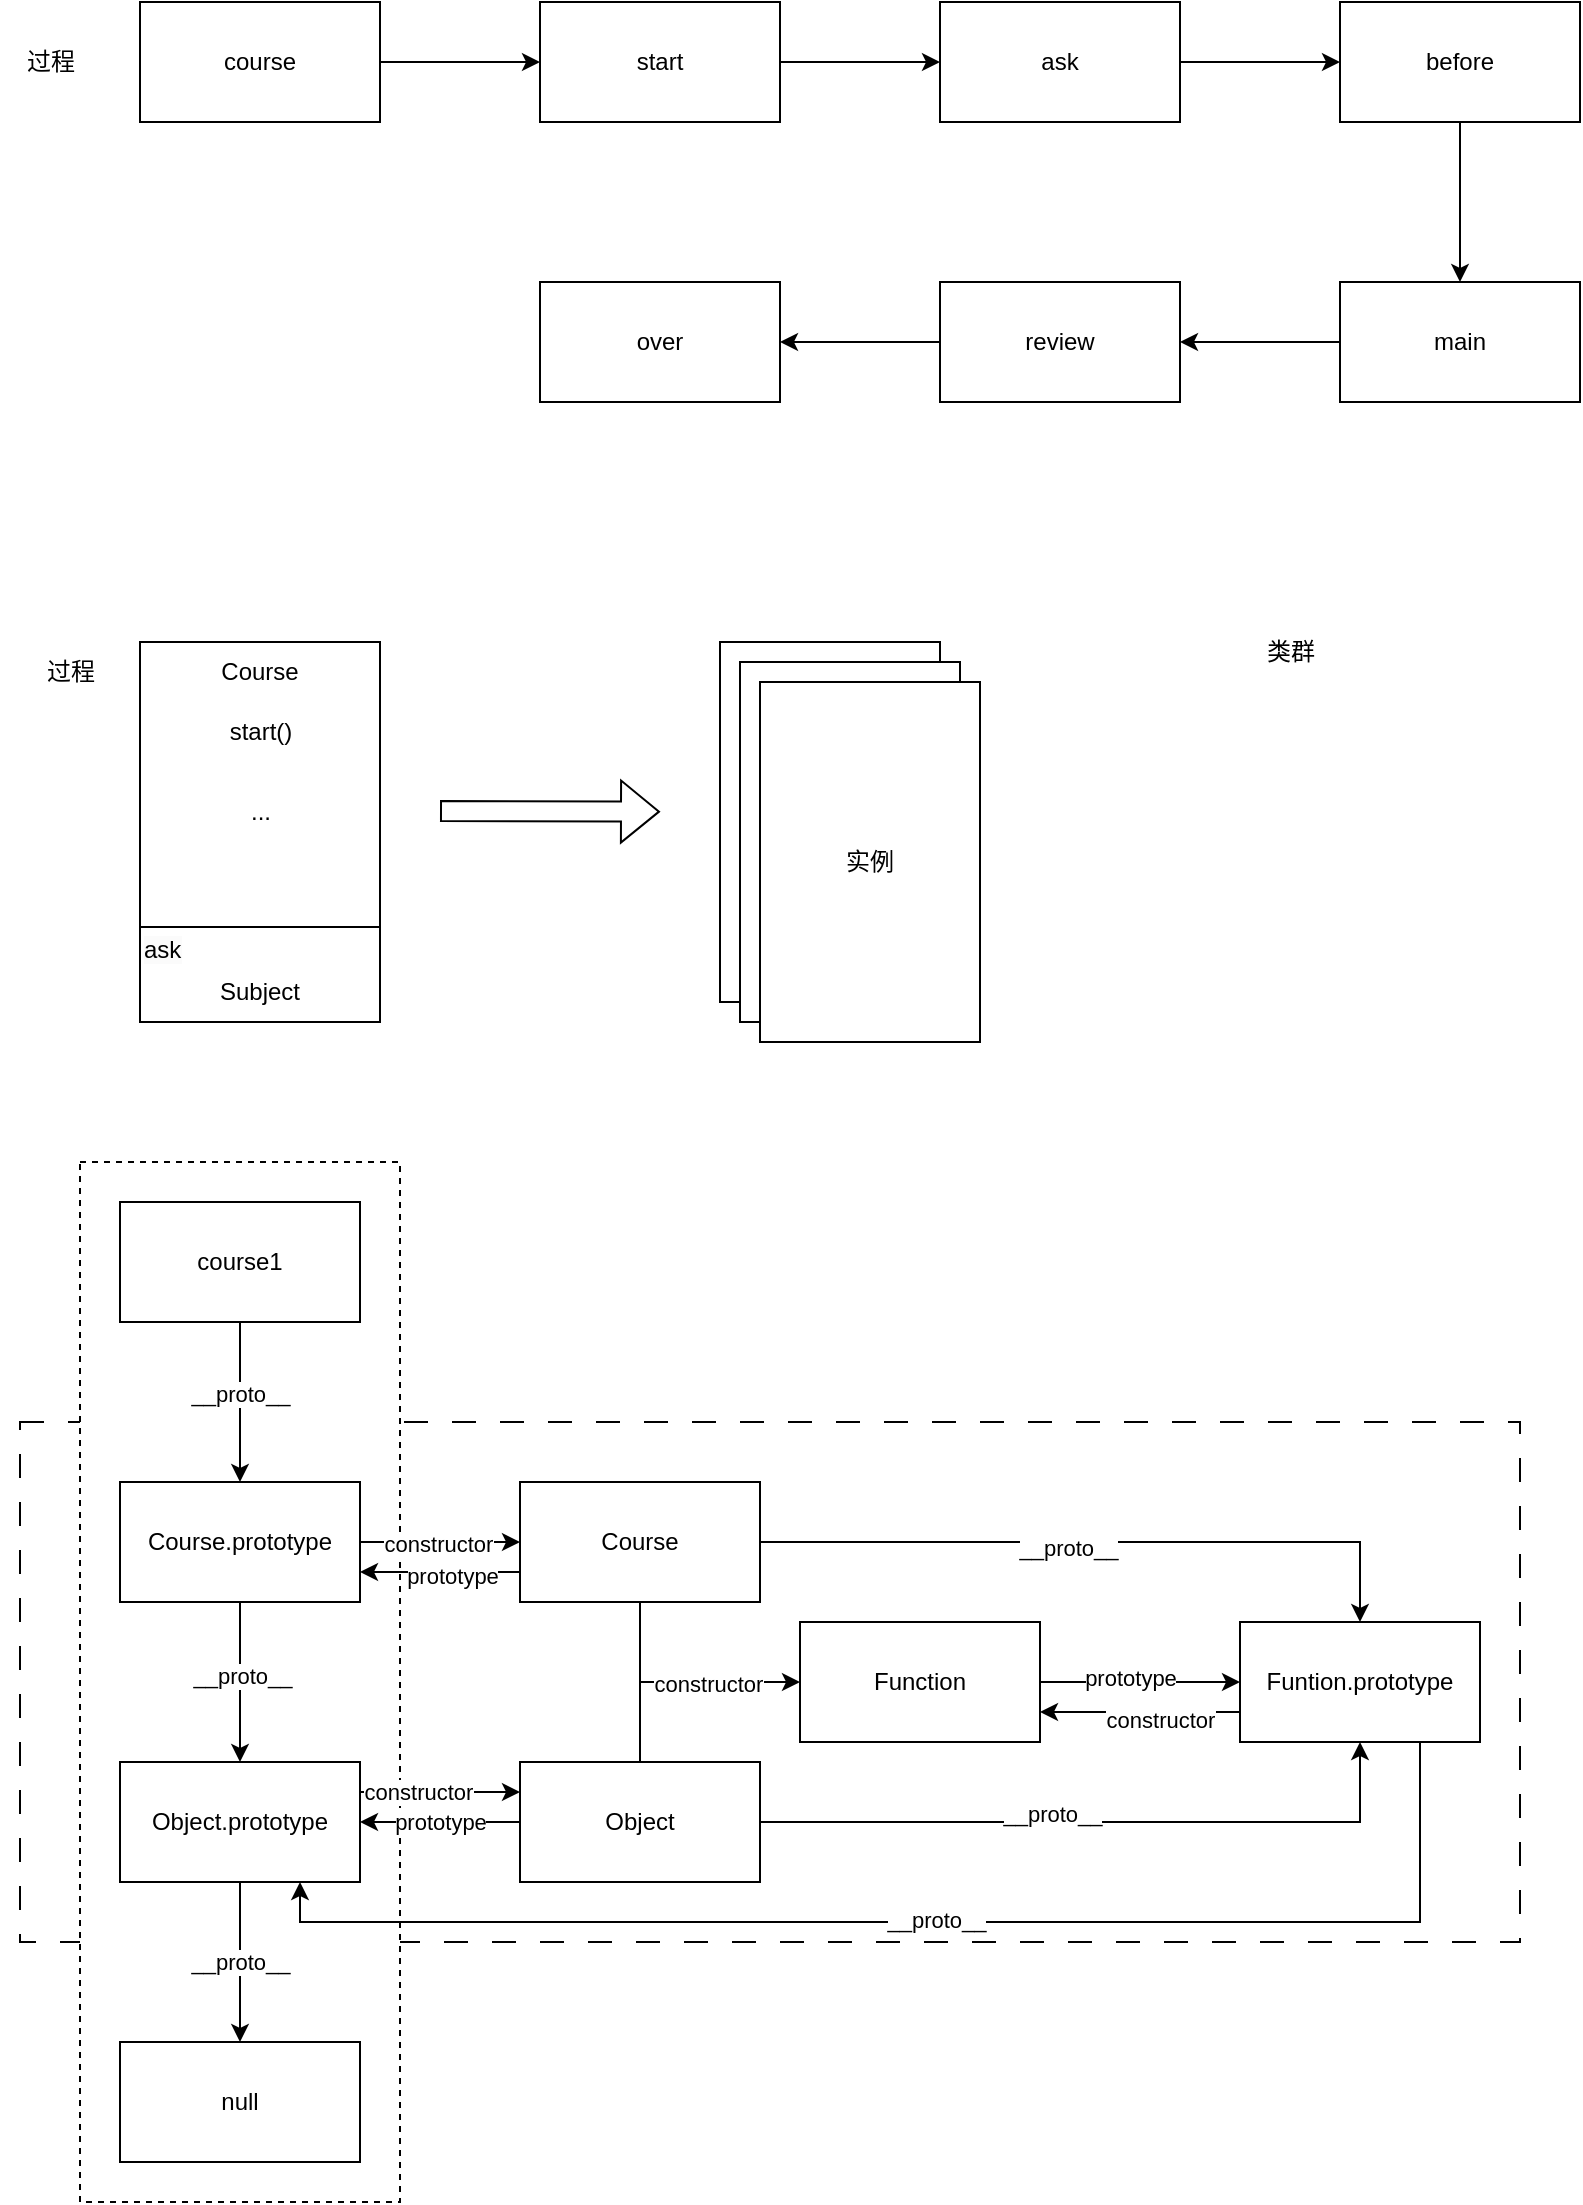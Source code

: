 <mxfile version="24.4.8" type="github">
  <diagram id="OzyOfjKePgK2Kka0ILB-" name="Page-1">
    <mxGraphModel dx="1562" dy="905" grid="1" gridSize="10" guides="1" tooltips="1" connect="1" arrows="1" fold="1" page="1" pageScale="1" pageWidth="827" pageHeight="1169" math="0" shadow="0">
      <root>
        <mxCell id="0" />
        <mxCell id="1" parent="0" />
        <mxCell id="2CvfH3Uz7irQ21DSUV06-66" value="" style="rounded=0;whiteSpace=wrap;html=1;dashed=1;dashPattern=12 12;" parent="1" vertex="1">
          <mxGeometry x="40" y="750" width="750" height="260" as="geometry" />
        </mxCell>
        <mxCell id="2CvfH3Uz7irQ21DSUV06-41" value="" style="rounded=0;whiteSpace=wrap;html=1;dashed=1;" parent="1" vertex="1">
          <mxGeometry x="70" y="620" width="160" height="520" as="geometry" />
        </mxCell>
        <mxCell id="2CvfH3Uz7irQ21DSUV06-4" value="" style="edgeStyle=orthogonalEdgeStyle;rounded=0;orthogonalLoop=1;jettySize=auto;html=1;" parent="1" source="2CvfH3Uz7irQ21DSUV06-1" target="2CvfH3Uz7irQ21DSUV06-3" edge="1">
          <mxGeometry relative="1" as="geometry" />
        </mxCell>
        <mxCell id="2CvfH3Uz7irQ21DSUV06-1" value="course" style="rounded=0;whiteSpace=wrap;html=1;" parent="1" vertex="1">
          <mxGeometry x="100" y="40" width="120" height="60" as="geometry" />
        </mxCell>
        <mxCell id="2CvfH3Uz7irQ21DSUV06-2" value="过程" style="text;html=1;align=center;verticalAlign=middle;resizable=0;points=[];autosize=1;strokeColor=none;fillColor=none;" parent="1" vertex="1">
          <mxGeometry x="30" y="55" width="50" height="30" as="geometry" />
        </mxCell>
        <mxCell id="2CvfH3Uz7irQ21DSUV06-6" value="" style="edgeStyle=orthogonalEdgeStyle;rounded=0;orthogonalLoop=1;jettySize=auto;html=1;" parent="1" source="2CvfH3Uz7irQ21DSUV06-3" target="2CvfH3Uz7irQ21DSUV06-5" edge="1">
          <mxGeometry relative="1" as="geometry" />
        </mxCell>
        <mxCell id="2CvfH3Uz7irQ21DSUV06-3" value="start" style="rounded=0;whiteSpace=wrap;html=1;" parent="1" vertex="1">
          <mxGeometry x="300" y="40" width="120" height="60" as="geometry" />
        </mxCell>
        <mxCell id="2CvfH3Uz7irQ21DSUV06-8" value="" style="edgeStyle=orthogonalEdgeStyle;rounded=0;orthogonalLoop=1;jettySize=auto;html=1;" parent="1" source="2CvfH3Uz7irQ21DSUV06-5" target="2CvfH3Uz7irQ21DSUV06-7" edge="1">
          <mxGeometry relative="1" as="geometry" />
        </mxCell>
        <mxCell id="2CvfH3Uz7irQ21DSUV06-5" value="ask" style="rounded=0;whiteSpace=wrap;html=1;" parent="1" vertex="1">
          <mxGeometry x="500" y="40" width="120" height="60" as="geometry" />
        </mxCell>
        <mxCell id="2CvfH3Uz7irQ21DSUV06-10" value="" style="edgeStyle=orthogonalEdgeStyle;rounded=0;orthogonalLoop=1;jettySize=auto;html=1;" parent="1" source="2CvfH3Uz7irQ21DSUV06-7" target="2CvfH3Uz7irQ21DSUV06-9" edge="1">
          <mxGeometry relative="1" as="geometry" />
        </mxCell>
        <mxCell id="2CvfH3Uz7irQ21DSUV06-7" value="before" style="rounded=0;whiteSpace=wrap;html=1;" parent="1" vertex="1">
          <mxGeometry x="700" y="40" width="120" height="60" as="geometry" />
        </mxCell>
        <mxCell id="2CvfH3Uz7irQ21DSUV06-12" value="" style="edgeStyle=orthogonalEdgeStyle;rounded=0;orthogonalLoop=1;jettySize=auto;html=1;" parent="1" source="2CvfH3Uz7irQ21DSUV06-9" target="2CvfH3Uz7irQ21DSUV06-11" edge="1">
          <mxGeometry relative="1" as="geometry" />
        </mxCell>
        <mxCell id="2CvfH3Uz7irQ21DSUV06-9" value="main" style="rounded=0;whiteSpace=wrap;html=1;" parent="1" vertex="1">
          <mxGeometry x="700" y="180" width="120" height="60" as="geometry" />
        </mxCell>
        <mxCell id="2CvfH3Uz7irQ21DSUV06-14" value="" style="edgeStyle=orthogonalEdgeStyle;rounded=0;orthogonalLoop=1;jettySize=auto;html=1;" parent="1" source="2CvfH3Uz7irQ21DSUV06-11" target="2CvfH3Uz7irQ21DSUV06-13" edge="1">
          <mxGeometry relative="1" as="geometry" />
        </mxCell>
        <mxCell id="2CvfH3Uz7irQ21DSUV06-11" value="review" style="rounded=0;whiteSpace=wrap;html=1;" parent="1" vertex="1">
          <mxGeometry x="500" y="180" width="120" height="60" as="geometry" />
        </mxCell>
        <mxCell id="2CvfH3Uz7irQ21DSUV06-13" value="over" style="rounded=0;whiteSpace=wrap;html=1;" parent="1" vertex="1">
          <mxGeometry x="300" y="180" width="120" height="60" as="geometry" />
        </mxCell>
        <mxCell id="2CvfH3Uz7irQ21DSUV06-15" value="过程" style="text;html=1;align=center;verticalAlign=middle;resizable=0;points=[];autosize=1;strokeColor=none;fillColor=none;" parent="1" vertex="1">
          <mxGeometry x="40" y="360" width="50" height="30" as="geometry" />
        </mxCell>
        <mxCell id="2CvfH3Uz7irQ21DSUV06-16" value="" style="rounded=0;whiteSpace=wrap;html=1;" parent="1" vertex="1">
          <mxGeometry x="100" y="360" width="120" height="190" as="geometry" />
        </mxCell>
        <mxCell id="2CvfH3Uz7irQ21DSUV06-17" value="Subject" style="text;html=1;align=center;verticalAlign=middle;whiteSpace=wrap;rounded=0;" parent="1" vertex="1">
          <mxGeometry x="130" y="520" width="60" height="30" as="geometry" />
        </mxCell>
        <mxCell id="2CvfH3Uz7irQ21DSUV06-18" value="Course" style="text;html=1;align=center;verticalAlign=middle;whiteSpace=wrap;rounded=0;" parent="1" vertex="1">
          <mxGeometry x="130" y="360" width="60" height="30" as="geometry" />
        </mxCell>
        <mxCell id="2CvfH3Uz7irQ21DSUV06-19" value="start()" style="text;html=1;align=center;verticalAlign=middle;resizable=0;points=[];autosize=1;strokeColor=none;fillColor=none;" parent="1" vertex="1">
          <mxGeometry x="135" y="390" width="50" height="30" as="geometry" />
        </mxCell>
        <mxCell id="2CvfH3Uz7irQ21DSUV06-20" value="&lt;span style=&quot;color: rgb(0, 0, 0); font-family: Helvetica; font-size: 12px; font-style: normal; font-variant-ligatures: normal; font-variant-caps: normal; font-weight: 400; letter-spacing: normal; orphans: 2; text-align: center; text-indent: 0px; text-transform: none; widows: 2; word-spacing: 0px; -webkit-text-stroke-width: 0px; white-space: normal; background-color: rgb(251, 251, 251); text-decoration-thickness: initial; text-decoration-style: initial; text-decoration-color: initial; display: inline !important; float: none;&quot;&gt;ask&lt;/span&gt;" style="text;whiteSpace=wrap;html=1;" parent="1" vertex="1">
          <mxGeometry x="100" y="500" width="20" height="20" as="geometry" />
        </mxCell>
        <mxCell id="2CvfH3Uz7irQ21DSUV06-21" value="" style="endArrow=none;html=1;rounded=0;exitX=0;exitY=0.75;exitDx=0;exitDy=0;entryX=1;entryY=0.75;entryDx=0;entryDy=0;" parent="1" source="2CvfH3Uz7irQ21DSUV06-16" target="2CvfH3Uz7irQ21DSUV06-16" edge="1">
          <mxGeometry width="50" height="50" relative="1" as="geometry">
            <mxPoint x="380" y="320" as="sourcePoint" />
            <mxPoint x="430" y="270" as="targetPoint" />
          </mxGeometry>
        </mxCell>
        <mxCell id="2CvfH3Uz7irQ21DSUV06-23" value="..." style="text;html=1;align=center;verticalAlign=middle;resizable=0;points=[];autosize=1;strokeColor=none;fillColor=none;" parent="1" vertex="1">
          <mxGeometry x="145" y="430" width="30" height="30" as="geometry" />
        </mxCell>
        <mxCell id="2CvfH3Uz7irQ21DSUV06-24" value="" style="shape=flexArrow;endArrow=classic;html=1;rounded=0;" parent="1" edge="1">
          <mxGeometry width="50" height="50" relative="1" as="geometry">
            <mxPoint x="250" y="444.5" as="sourcePoint" />
            <mxPoint x="360" y="444.824" as="targetPoint" />
          </mxGeometry>
        </mxCell>
        <mxCell id="2CvfH3Uz7irQ21DSUV06-26" value="" style="rounded=0;whiteSpace=wrap;html=1;" parent="1" vertex="1">
          <mxGeometry x="390" y="360" width="110" height="180" as="geometry" />
        </mxCell>
        <mxCell id="2CvfH3Uz7irQ21DSUV06-27" value="" style="rounded=0;whiteSpace=wrap;html=1;" parent="1" vertex="1">
          <mxGeometry x="400" y="370" width="110" height="180" as="geometry" />
        </mxCell>
        <mxCell id="2CvfH3Uz7irQ21DSUV06-28" value="实例" style="rounded=0;whiteSpace=wrap;html=1;" parent="1" vertex="1">
          <mxGeometry x="410" y="380" width="110" height="180" as="geometry" />
        </mxCell>
        <mxCell id="2CvfH3Uz7irQ21DSUV06-29" value="类群" style="text;html=1;align=center;verticalAlign=middle;resizable=0;points=[];autosize=1;strokeColor=none;fillColor=none;" parent="1" vertex="1">
          <mxGeometry x="650" y="350" width="50" height="30" as="geometry" />
        </mxCell>
        <mxCell id="2CvfH3Uz7irQ21DSUV06-32" value="" style="edgeStyle=orthogonalEdgeStyle;rounded=0;orthogonalLoop=1;jettySize=auto;html=1;" parent="1" source="2CvfH3Uz7irQ21DSUV06-30" target="2CvfH3Uz7irQ21DSUV06-31" edge="1">
          <mxGeometry relative="1" as="geometry" />
        </mxCell>
        <mxCell id="2CvfH3Uz7irQ21DSUV06-33" value="__proto__" style="edgeLabel;html=1;align=center;verticalAlign=middle;resizable=0;points=[];" parent="2CvfH3Uz7irQ21DSUV06-32" vertex="1" connectable="0">
          <mxGeometry x="-0.095" relative="1" as="geometry">
            <mxPoint as="offset" />
          </mxGeometry>
        </mxCell>
        <mxCell id="2CvfH3Uz7irQ21DSUV06-30" value="course1" style="rounded=0;whiteSpace=wrap;html=1;" parent="1" vertex="1">
          <mxGeometry x="90" y="640" width="120" height="60" as="geometry" />
        </mxCell>
        <mxCell id="2CvfH3Uz7irQ21DSUV06-36" value="" style="edgeStyle=orthogonalEdgeStyle;rounded=0;orthogonalLoop=1;jettySize=auto;html=1;" parent="1" source="2CvfH3Uz7irQ21DSUV06-31" target="2CvfH3Uz7irQ21DSUV06-35" edge="1">
          <mxGeometry relative="1" as="geometry" />
        </mxCell>
        <mxCell id="2CvfH3Uz7irQ21DSUV06-37" value="__proto__" style="edgeLabel;html=1;align=center;verticalAlign=middle;resizable=0;points=[];" parent="2CvfH3Uz7irQ21DSUV06-36" vertex="1" connectable="0">
          <mxGeometry x="-0.07" y="1" relative="1" as="geometry">
            <mxPoint as="offset" />
          </mxGeometry>
        </mxCell>
        <mxCell id="2CvfH3Uz7irQ21DSUV06-43" value="" style="edgeStyle=orthogonalEdgeStyle;rounded=0;orthogonalLoop=1;jettySize=auto;html=1;" parent="1" source="2CvfH3Uz7irQ21DSUV06-31" target="2CvfH3Uz7irQ21DSUV06-42" edge="1">
          <mxGeometry relative="1" as="geometry" />
        </mxCell>
        <mxCell id="2CvfH3Uz7irQ21DSUV06-46" value="constructor" style="edgeLabel;html=1;align=center;verticalAlign=middle;resizable=0;points=[];" parent="2CvfH3Uz7irQ21DSUV06-43" vertex="1" connectable="0">
          <mxGeometry x="-0.03" y="-1" relative="1" as="geometry">
            <mxPoint as="offset" />
          </mxGeometry>
        </mxCell>
        <mxCell id="2CvfH3Uz7irQ21DSUV06-31" value="Course.prototype" style="rounded=0;whiteSpace=wrap;html=1;" parent="1" vertex="1">
          <mxGeometry x="90" y="780" width="120" height="60" as="geometry" />
        </mxCell>
        <mxCell id="2CvfH3Uz7irQ21DSUV06-39" value="" style="edgeStyle=orthogonalEdgeStyle;rounded=0;orthogonalLoop=1;jettySize=auto;html=1;" parent="1" source="2CvfH3Uz7irQ21DSUV06-35" target="2CvfH3Uz7irQ21DSUV06-38" edge="1">
          <mxGeometry relative="1" as="geometry" />
        </mxCell>
        <mxCell id="2CvfH3Uz7irQ21DSUV06-40" value="__proto__" style="edgeLabel;html=1;align=center;verticalAlign=middle;resizable=0;points=[];" parent="2CvfH3Uz7irQ21DSUV06-39" vertex="1" connectable="0">
          <mxGeometry relative="1" as="geometry">
            <mxPoint as="offset" />
          </mxGeometry>
        </mxCell>
        <mxCell id="2CvfH3Uz7irQ21DSUV06-35" value="Object.prototype" style="rounded=0;whiteSpace=wrap;html=1;" parent="1" vertex="1">
          <mxGeometry x="90" y="920" width="120" height="60" as="geometry" />
        </mxCell>
        <mxCell id="2CvfH3Uz7irQ21DSUV06-38" value="null" style="rounded=0;whiteSpace=wrap;html=1;" parent="1" vertex="1">
          <mxGeometry x="90" y="1060" width="120" height="60" as="geometry" />
        </mxCell>
        <mxCell id="2CvfH3Uz7irQ21DSUV06-48" value="" style="edgeStyle=orthogonalEdgeStyle;rounded=0;orthogonalLoop=1;jettySize=auto;html=1;" parent="1" source="2CvfH3Uz7irQ21DSUV06-42" target="2CvfH3Uz7irQ21DSUV06-47" edge="1">
          <mxGeometry relative="1" as="geometry" />
        </mxCell>
        <mxCell id="2CvfH3Uz7irQ21DSUV06-49" value="__proto__" style="edgeLabel;html=1;align=center;verticalAlign=middle;resizable=0;points=[];" parent="2CvfH3Uz7irQ21DSUV06-48" vertex="1" connectable="0">
          <mxGeometry x="-0.094" y="-3" relative="1" as="geometry">
            <mxPoint as="offset" />
          </mxGeometry>
        </mxCell>
        <mxCell id="2CvfH3Uz7irQ21DSUV06-42" value="Course" style="rounded=0;whiteSpace=wrap;html=1;" parent="1" vertex="1">
          <mxGeometry x="290" y="780" width="120" height="60" as="geometry" />
        </mxCell>
        <mxCell id="2CvfH3Uz7irQ21DSUV06-44" value="" style="endArrow=classic;html=1;rounded=0;exitX=0;exitY=0.75;exitDx=0;exitDy=0;entryX=1;entryY=0.75;entryDx=0;entryDy=0;" parent="1" source="2CvfH3Uz7irQ21DSUV06-42" target="2CvfH3Uz7irQ21DSUV06-31" edge="1">
          <mxGeometry width="50" height="50" relative="1" as="geometry">
            <mxPoint x="380" y="900" as="sourcePoint" />
            <mxPoint x="430" y="850" as="targetPoint" />
          </mxGeometry>
        </mxCell>
        <mxCell id="2CvfH3Uz7irQ21DSUV06-45" value="prototype" style="edgeLabel;html=1;align=center;verticalAlign=middle;resizable=0;points=[];" parent="2CvfH3Uz7irQ21DSUV06-44" vertex="1" connectable="0">
          <mxGeometry x="-0.145" y="2" relative="1" as="geometry">
            <mxPoint as="offset" />
          </mxGeometry>
        </mxCell>
        <mxCell id="2CvfH3Uz7irQ21DSUV06-47" value="Funtion.prototype" style="rounded=0;whiteSpace=wrap;html=1;" parent="1" vertex="1">
          <mxGeometry x="650" y="850" width="120" height="60" as="geometry" />
        </mxCell>
        <mxCell id="2CvfH3Uz7irQ21DSUV06-51" value="" style="edgeStyle=orthogonalEdgeStyle;rounded=0;orthogonalLoop=1;jettySize=auto;html=1;" parent="1" source="2CvfH3Uz7irQ21DSUV06-50" target="2CvfH3Uz7irQ21DSUV06-47" edge="1">
          <mxGeometry relative="1" as="geometry" />
        </mxCell>
        <mxCell id="2CvfH3Uz7irQ21DSUV06-52" value="prototype" style="edgeLabel;html=1;align=center;verticalAlign=middle;resizable=0;points=[];" parent="2CvfH3Uz7irQ21DSUV06-51" vertex="1" connectable="0">
          <mxGeometry x="-0.107" y="2" relative="1" as="geometry">
            <mxPoint as="offset" />
          </mxGeometry>
        </mxCell>
        <mxCell id="2CvfH3Uz7irQ21DSUV06-50" value="Function" style="rounded=0;whiteSpace=wrap;html=1;" parent="1" vertex="1">
          <mxGeometry x="430" y="850" width="120" height="60" as="geometry" />
        </mxCell>
        <mxCell id="2CvfH3Uz7irQ21DSUV06-53" value="" style="endArrow=classic;html=1;rounded=0;exitX=0;exitY=0.75;exitDx=0;exitDy=0;entryX=1;entryY=0.75;entryDx=0;entryDy=0;" parent="1" source="2CvfH3Uz7irQ21DSUV06-47" target="2CvfH3Uz7irQ21DSUV06-50" edge="1">
          <mxGeometry width="50" height="50" relative="1" as="geometry">
            <mxPoint x="380" y="880" as="sourcePoint" />
            <mxPoint x="430" y="830" as="targetPoint" />
          </mxGeometry>
        </mxCell>
        <mxCell id="2CvfH3Uz7irQ21DSUV06-54" value="constructor" style="edgeLabel;html=1;align=center;verticalAlign=middle;resizable=0;points=[];" parent="2CvfH3Uz7irQ21DSUV06-53" vertex="1" connectable="0">
          <mxGeometry x="-0.193" y="4" relative="1" as="geometry">
            <mxPoint as="offset" />
          </mxGeometry>
        </mxCell>
        <mxCell id="2CvfH3Uz7irQ21DSUV06-65" value="prototype" style="edgeStyle=orthogonalEdgeStyle;rounded=0;orthogonalLoop=1;jettySize=auto;html=1;" parent="1" source="2CvfH3Uz7irQ21DSUV06-56" target="2CvfH3Uz7irQ21DSUV06-35" edge="1">
          <mxGeometry relative="1" as="geometry" />
        </mxCell>
        <mxCell id="2CvfH3Uz7irQ21DSUV06-56" value="Object" style="rounded=0;whiteSpace=wrap;html=1;" parent="1" vertex="1">
          <mxGeometry x="290" y="920" width="120" height="60" as="geometry" />
        </mxCell>
        <mxCell id="2CvfH3Uz7irQ21DSUV06-57" value="" style="endArrow=classic;html=1;rounded=0;exitX=1;exitY=0.5;exitDx=0;exitDy=0;entryX=0.5;entryY=1;entryDx=0;entryDy=0;" parent="1" source="2CvfH3Uz7irQ21DSUV06-56" target="2CvfH3Uz7irQ21DSUV06-47" edge="1">
          <mxGeometry width="50" height="50" relative="1" as="geometry">
            <mxPoint x="380" y="900" as="sourcePoint" />
            <mxPoint x="430" y="850" as="targetPoint" />
            <Array as="points">
              <mxPoint x="710" y="950" />
            </Array>
          </mxGeometry>
        </mxCell>
        <mxCell id="2CvfH3Uz7irQ21DSUV06-58" value="__proto__" style="edgeLabel;html=1;align=center;verticalAlign=middle;resizable=0;points=[];" parent="2CvfH3Uz7irQ21DSUV06-57" vertex="1" connectable="0">
          <mxGeometry x="-0.143" y="4" relative="1" as="geometry">
            <mxPoint as="offset" />
          </mxGeometry>
        </mxCell>
        <mxCell id="2CvfH3Uz7irQ21DSUV06-59" value="" style="endArrow=none;html=1;rounded=0;entryX=0.5;entryY=1;entryDx=0;entryDy=0;exitX=0.5;exitY=0;exitDx=0;exitDy=0;" parent="1" source="2CvfH3Uz7irQ21DSUV06-56" target="2CvfH3Uz7irQ21DSUV06-42" edge="1">
          <mxGeometry width="50" height="50" relative="1" as="geometry">
            <mxPoint x="380" y="900" as="sourcePoint" />
            <mxPoint x="430" y="850" as="targetPoint" />
          </mxGeometry>
        </mxCell>
        <mxCell id="2CvfH3Uz7irQ21DSUV06-60" value="" style="endArrow=classic;html=1;rounded=0;entryX=0;entryY=0.5;entryDx=0;entryDy=0;" parent="1" target="2CvfH3Uz7irQ21DSUV06-50" edge="1">
          <mxGeometry width="50" height="50" relative="1" as="geometry">
            <mxPoint x="350" y="880" as="sourcePoint" />
            <mxPoint x="430" y="850" as="targetPoint" />
          </mxGeometry>
        </mxCell>
        <mxCell id="2CvfH3Uz7irQ21DSUV06-62" value="constructor" style="edgeLabel;html=1;align=center;verticalAlign=middle;resizable=0;points=[];" parent="2CvfH3Uz7irQ21DSUV06-60" vertex="1" connectable="0">
          <mxGeometry x="-0.155" y="-1" relative="1" as="geometry">
            <mxPoint as="offset" />
          </mxGeometry>
        </mxCell>
        <mxCell id="2CvfH3Uz7irQ21DSUV06-63" value="" style="endArrow=classic;html=1;rounded=0;exitX=1;exitY=0.25;exitDx=0;exitDy=0;entryX=0;entryY=0.25;entryDx=0;entryDy=0;" parent="1" source="2CvfH3Uz7irQ21DSUV06-35" target="2CvfH3Uz7irQ21DSUV06-56" edge="1">
          <mxGeometry width="50" height="50" relative="1" as="geometry">
            <mxPoint x="380" y="900" as="sourcePoint" />
            <mxPoint x="430" y="850" as="targetPoint" />
          </mxGeometry>
        </mxCell>
        <mxCell id="2CvfH3Uz7irQ21DSUV06-64" value="constructor" style="edgeLabel;html=1;align=center;verticalAlign=middle;resizable=0;points=[];" parent="2CvfH3Uz7irQ21DSUV06-63" vertex="1" connectable="0">
          <mxGeometry x="-0.28" relative="1" as="geometry">
            <mxPoint as="offset" />
          </mxGeometry>
        </mxCell>
        <mxCell id="2CvfH3Uz7irQ21DSUV06-68" value="" style="endArrow=classic;html=1;rounded=0;exitX=0.75;exitY=1;exitDx=0;exitDy=0;entryX=0.75;entryY=1;entryDx=0;entryDy=0;" parent="1" source="2CvfH3Uz7irQ21DSUV06-47" target="2CvfH3Uz7irQ21DSUV06-35" edge="1">
          <mxGeometry width="50" height="50" relative="1" as="geometry">
            <mxPoint x="440" y="920" as="sourcePoint" />
            <mxPoint x="490" y="870" as="targetPoint" />
            <Array as="points">
              <mxPoint x="740" y="1000" />
              <mxPoint x="180" y="1000" />
            </Array>
          </mxGeometry>
        </mxCell>
        <mxCell id="2CvfH3Uz7irQ21DSUV06-69" value="__proto__" style="edgeLabel;html=1;align=center;verticalAlign=middle;resizable=0;points=[];" parent="2CvfH3Uz7irQ21DSUV06-68" vertex="1" connectable="0">
          <mxGeometry x="-0.008" y="-1" relative="1" as="geometry">
            <mxPoint as="offset" />
          </mxGeometry>
        </mxCell>
      </root>
    </mxGraphModel>
  </diagram>
</mxfile>
